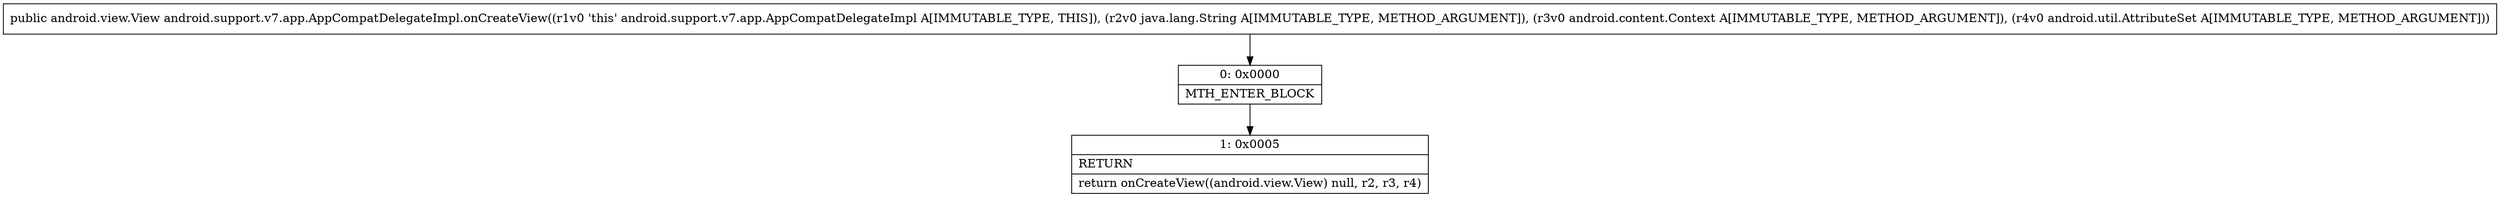 digraph "CFG forandroid.support.v7.app.AppCompatDelegateImpl.onCreateView(Ljava\/lang\/String;Landroid\/content\/Context;Landroid\/util\/AttributeSet;)Landroid\/view\/View;" {
Node_0 [shape=record,label="{0\:\ 0x0000|MTH_ENTER_BLOCK\l}"];
Node_1 [shape=record,label="{1\:\ 0x0005|RETURN\l|return onCreateView((android.view.View) null, r2, r3, r4)\l}"];
MethodNode[shape=record,label="{public android.view.View android.support.v7.app.AppCompatDelegateImpl.onCreateView((r1v0 'this' android.support.v7.app.AppCompatDelegateImpl A[IMMUTABLE_TYPE, THIS]), (r2v0 java.lang.String A[IMMUTABLE_TYPE, METHOD_ARGUMENT]), (r3v0 android.content.Context A[IMMUTABLE_TYPE, METHOD_ARGUMENT]), (r4v0 android.util.AttributeSet A[IMMUTABLE_TYPE, METHOD_ARGUMENT])) }"];
MethodNode -> Node_0;
Node_0 -> Node_1;
}

